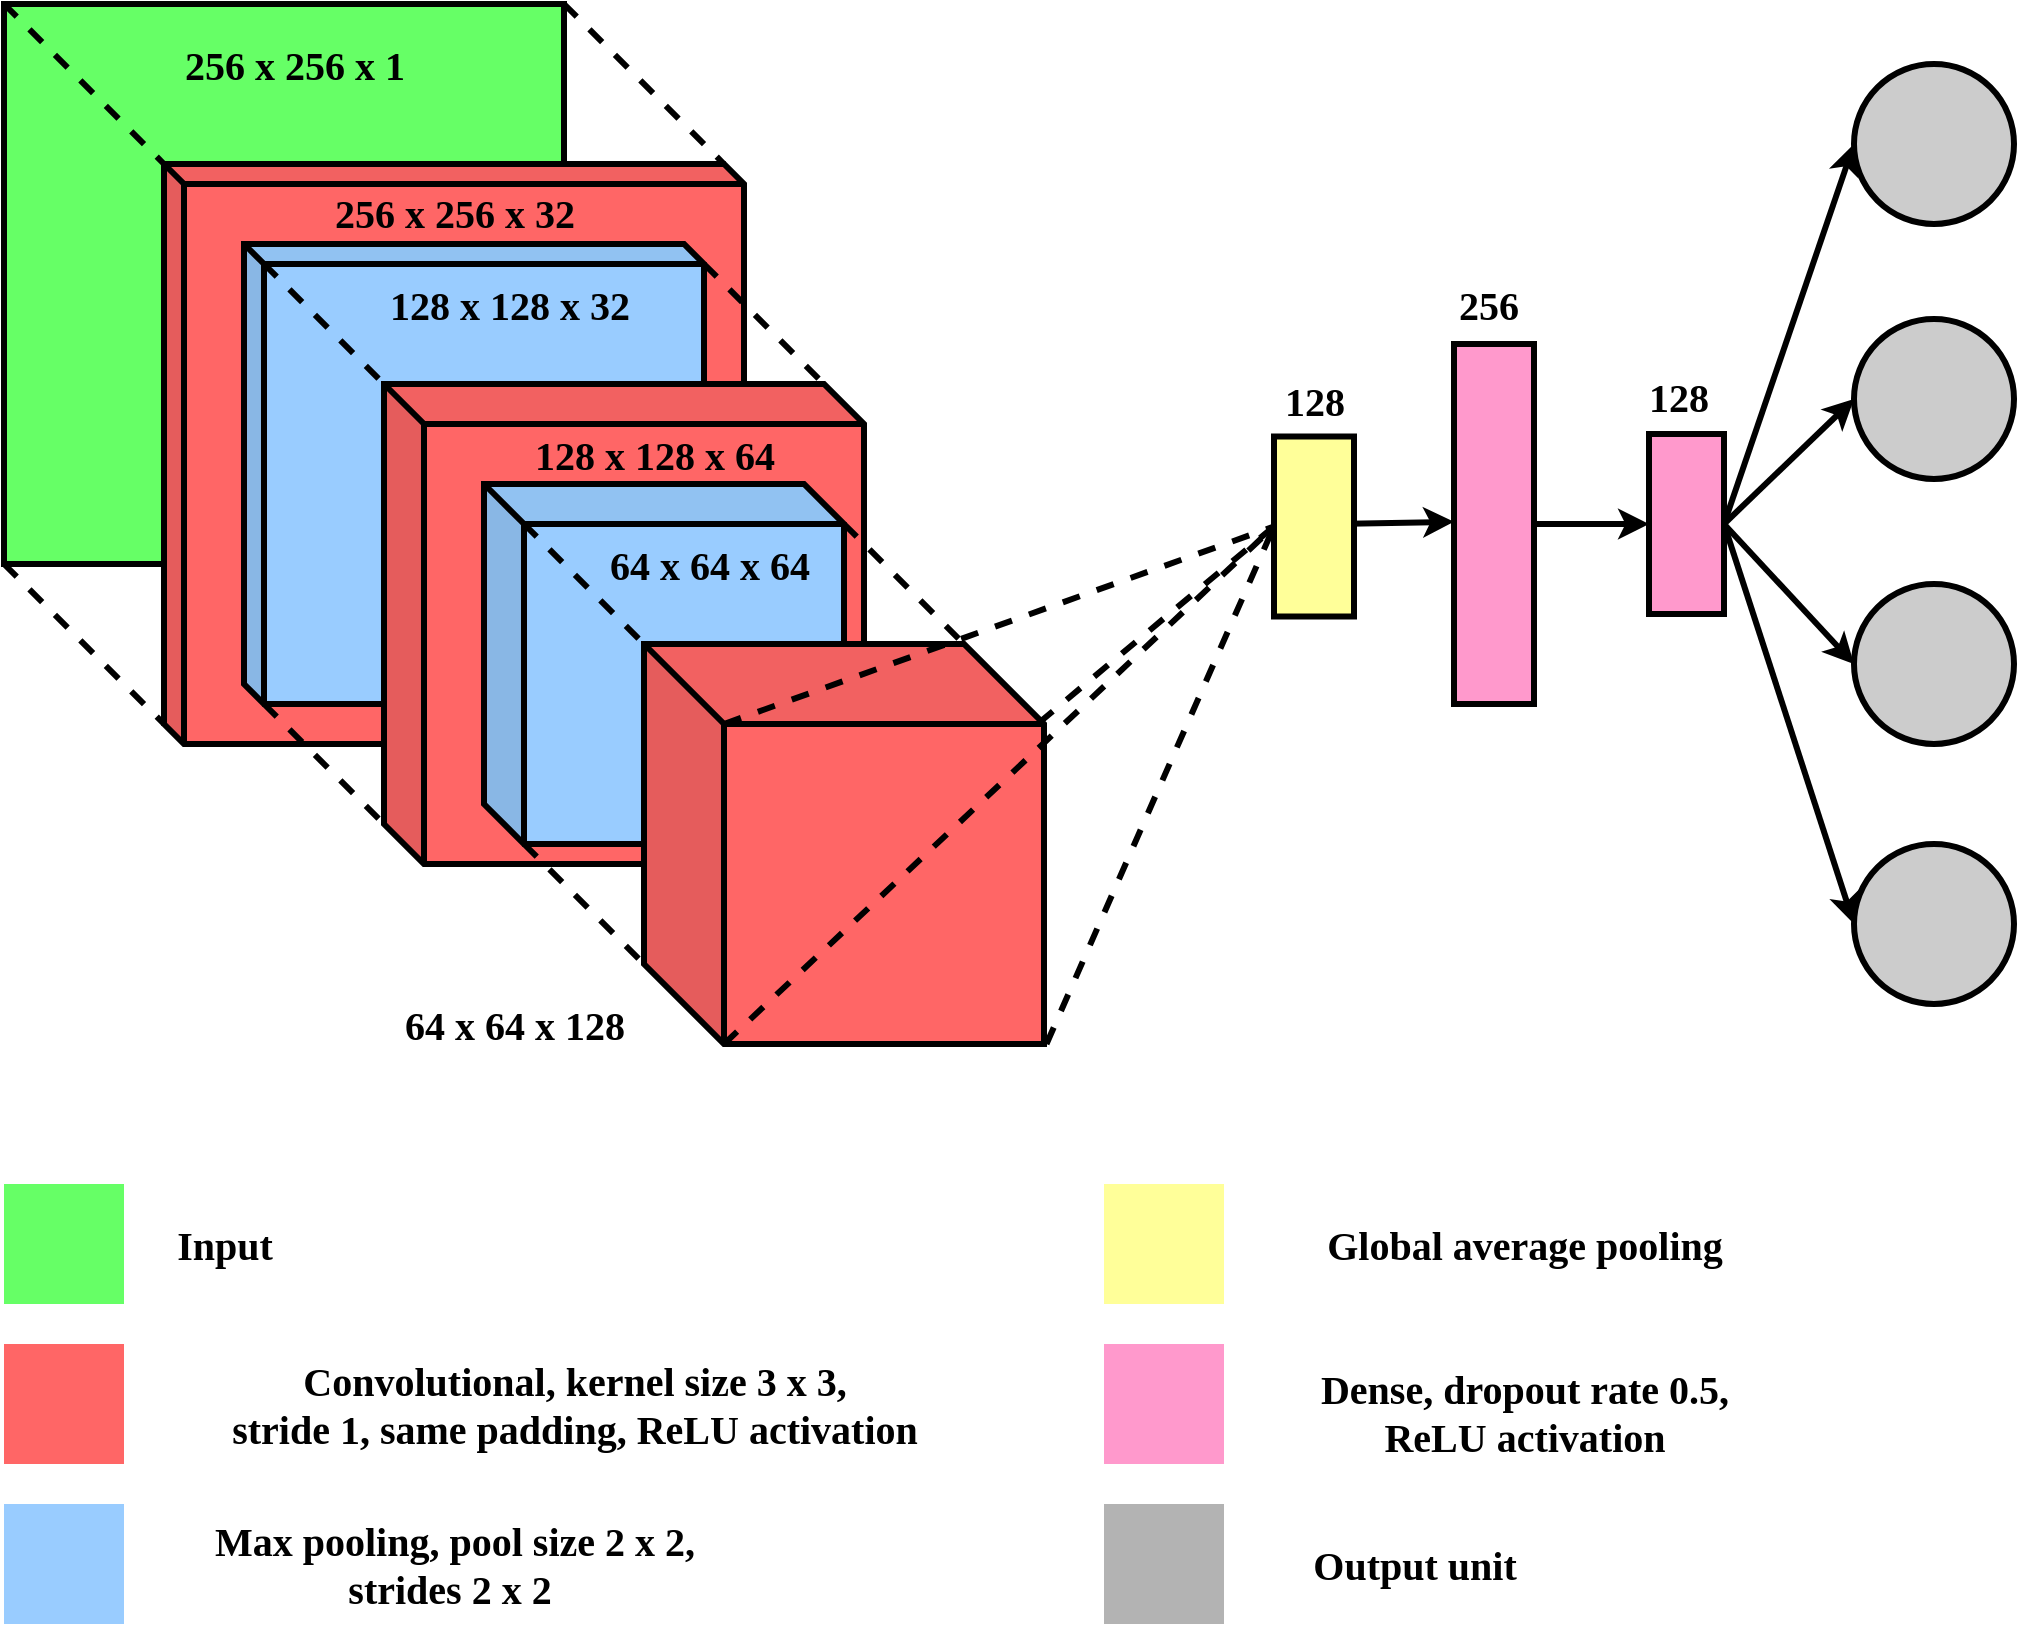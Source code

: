 <mxfile version="13.9.9" type="device"><diagram id="065E0gt1qzLNEhiPImf1" name="Page-1"><mxGraphModel dx="1086" dy="806" grid="1" gridSize="10" guides="1" tooltips="1" connect="1" arrows="1" fold="1" page="1" pageScale="1" pageWidth="20000" pageHeight="20000" math="0" shadow="0"><root><mxCell id="0"/><mxCell id="1" parent="0"/><mxCell id="9Zj3RXnmFZOlg3Rd1LyL-15" value="" style="shape=cube;whiteSpace=wrap;html=1;boundedLbl=1;backgroundOutline=1;darkOpacity=0.05;darkOpacity2=0.1;size=0;fillColor=#66FF66;strokeWidth=3;" parent="1" vertex="1"><mxGeometry x="40" y="40" width="280" height="280" as="geometry"/></mxCell><mxCell id="9Zj3RXnmFZOlg3Rd1LyL-16" value="" style="shape=cube;whiteSpace=wrap;html=1;boundedLbl=1;backgroundOutline=1;darkOpacity=0.05;darkOpacity2=0.1;size=10;fillColor=#FF6666;strokeWidth=3;" parent="1" vertex="1"><mxGeometry x="120" y="120" width="290" height="290" as="geometry"/></mxCell><mxCell id="9Zj3RXnmFZOlg3Rd1LyL-17" value="" style="shape=cube;whiteSpace=wrap;html=1;boundedLbl=1;backgroundOutline=1;darkOpacity=0.05;darkOpacity2=0.1;size=10;fillColor=#99CCFF;strokeWidth=3;" parent="1" vertex="1"><mxGeometry x="160" y="160" width="230" height="230" as="geometry"/></mxCell><mxCell id="9Zj3RXnmFZOlg3Rd1LyL-34" value="" style="shape=cube;whiteSpace=wrap;html=1;boundedLbl=1;backgroundOutline=1;darkOpacity=0.05;darkOpacity2=0.1;size=20;fillColor=#FF6666;strokeWidth=3;" parent="1" vertex="1"><mxGeometry x="230" y="230" width="240" height="240" as="geometry"/></mxCell><mxCell id="9Zj3RXnmFZOlg3Rd1LyL-35" value="" style="shape=cube;whiteSpace=wrap;html=1;boundedLbl=1;backgroundOutline=1;darkOpacity=0.05;darkOpacity2=0.1;size=20;fillColor=#99CCFF;strokeWidth=3;" parent="1" vertex="1"><mxGeometry x="280" y="280" width="180" height="180" as="geometry"/></mxCell><mxCell id="9Zj3RXnmFZOlg3Rd1LyL-36" value="" style="shape=cube;whiteSpace=wrap;html=1;boundedLbl=1;backgroundOutline=1;darkOpacity=0.05;darkOpacity2=0.1;size=40;fillColor=#FF6666;strokeWidth=3;" parent="1" vertex="1"><mxGeometry x="360" y="360" width="200" height="200" as="geometry"/></mxCell><mxCell id="9Zj3RXnmFZOlg3Rd1LyL-55" value="" style="ellipse;whiteSpace=wrap;html=1;aspect=fixed;fillColor=#CCCCCC;strokeWidth=3;" parent="1" vertex="1"><mxGeometry x="965" y="460" width="80" height="80" as="geometry"/></mxCell><mxCell id="9Zj3RXnmFZOlg3Rd1LyL-58" value="" style="endArrow=none;dashed=1;html=1;entryX=0;entryY=0;entryDx=280;entryDy=0;entryPerimeter=0;strokeWidth=3;" parent="1" target="9Zj3RXnmFZOlg3Rd1LyL-16" edge="1"><mxGeometry width="50" height="50" relative="1" as="geometry"><mxPoint x="320" y="40" as="sourcePoint"/><mxPoint x="370" y="-10" as="targetPoint"/></mxGeometry></mxCell><mxCell id="9Zj3RXnmFZOlg3Rd1LyL-59" value="" style="endArrow=none;dashed=1;html=1;entryX=0;entryY=0;entryDx=280;entryDy=0;entryPerimeter=0;strokeWidth=3;" parent="1" edge="1"><mxGeometry width="50" height="50" relative="1" as="geometry"><mxPoint x="40" y="320" as="sourcePoint"/><mxPoint x="120" y="400" as="targetPoint"/></mxGeometry></mxCell><mxCell id="9Zj3RXnmFZOlg3Rd1LyL-60" value="" style="endArrow=none;dashed=1;html=1;strokeWidth=3;" parent="1" edge="1"><mxGeometry width="50" height="50" relative="1" as="geometry"><mxPoint x="170" y="390" as="sourcePoint"/><mxPoint x="230" y="450" as="targetPoint"/></mxGeometry></mxCell><mxCell id="9Zj3RXnmFZOlg3Rd1LyL-61" value="" style="endArrow=none;dashed=1;html=1;strokeWidth=3;" parent="1" edge="1"><mxGeometry width="50" height="50" relative="1" as="geometry"><mxPoint x="390" y="170" as="sourcePoint"/><mxPoint x="450" y="230" as="targetPoint"/></mxGeometry></mxCell><mxCell id="9Zj3RXnmFZOlg3Rd1LyL-62" value="" style="endArrow=none;dashed=1;html=1;strokeWidth=3;" parent="1" edge="1"><mxGeometry width="50" height="50" relative="1" as="geometry"><mxPoint x="170" y="170" as="sourcePoint"/><mxPoint x="230" y="230" as="targetPoint"/></mxGeometry></mxCell><mxCell id="9Zj3RXnmFZOlg3Rd1LyL-63" value="" style="endArrow=none;dashed=1;html=1;strokeWidth=3;" parent="1" edge="1"><mxGeometry width="50" height="50" relative="1" as="geometry"><mxPoint x="300" y="300" as="sourcePoint"/><mxPoint x="360" y="360" as="targetPoint"/></mxGeometry></mxCell><mxCell id="9Zj3RXnmFZOlg3Rd1LyL-64" value="" style="endArrow=none;dashed=1;html=1;strokeWidth=3;" parent="1" edge="1"><mxGeometry width="50" height="50" relative="1" as="geometry"><mxPoint x="300" y="460" as="sourcePoint"/><mxPoint x="360" y="520" as="targetPoint"/></mxGeometry></mxCell><mxCell id="9Zj3RXnmFZOlg3Rd1LyL-65" value="" style="endArrow=none;dashed=1;html=1;strokeWidth=3;" parent="1" edge="1"><mxGeometry width="50" height="50" relative="1" as="geometry"><mxPoint x="460" y="300" as="sourcePoint"/><mxPoint x="520" y="360" as="targetPoint"/></mxGeometry></mxCell><mxCell id="9Zj3RXnmFZOlg3Rd1LyL-66" value="" style="endArrow=none;dashed=1;html=1;entryX=0;entryY=0;entryDx=280;entryDy=0;entryPerimeter=0;strokeWidth=3;" parent="1" edge="1"><mxGeometry width="50" height="50" relative="1" as="geometry"><mxPoint x="40" y="40" as="sourcePoint"/><mxPoint x="120" y="120" as="targetPoint"/></mxGeometry></mxCell><mxCell id="9Zj3RXnmFZOlg3Rd1LyL-89" value="" style="endArrow=classic;html=1;strokeWidth=3;exitX=0.5;exitY=0;exitDx=0;exitDy=0;entryX=0.506;entryY=0;entryDx=0;entryDy=0;entryPerimeter=0;" parent="1" edge="1"><mxGeometry width="50" height="50" relative="1" as="geometry"><mxPoint x="705" y="300" as="sourcePoint"/><mxPoint x="765" y="298.92" as="targetPoint"/></mxGeometry></mxCell><mxCell id="9Zj3RXnmFZOlg3Rd1LyL-90" value="" style="endArrow=classic;html=1;strokeWidth=3;entryX=0.5;entryY=0;entryDx=0;entryDy=0;" parent="1" edge="1"><mxGeometry width="50" height="50" relative="1" as="geometry"><mxPoint x="805" y="300" as="sourcePoint"/><mxPoint x="862.5" y="300" as="targetPoint"/></mxGeometry></mxCell><mxCell id="9Zj3RXnmFZOlg3Rd1LyL-91" value="" style="rounded=0;whiteSpace=wrap;html=1;fillColor=#FFFF99;rotation=90;strokeWidth=3;" parent="1" vertex="1"><mxGeometry x="650" y="281.25" width="90" height="40" as="geometry"/></mxCell><mxCell id="9Zj3RXnmFZOlg3Rd1LyL-92" value="" style="rounded=0;whiteSpace=wrap;html=1;fillColor=#FF99CC;rotation=-90;strokeWidth=3;" parent="1" vertex="1"><mxGeometry x="695" y="280" width="180" height="40" as="geometry"/></mxCell><mxCell id="9Zj3RXnmFZOlg3Rd1LyL-93" value="" style="rounded=0;whiteSpace=wrap;html=1;fillColor=#FF99CC;rotation=-90;strokeWidth=3;" parent="1" vertex="1"><mxGeometry x="836.25" y="281.25" width="90" height="37.5" as="geometry"/></mxCell><mxCell id="9Zj3RXnmFZOlg3Rd1LyL-94" value="" style="ellipse;whiteSpace=wrap;html=1;aspect=fixed;fillColor=#CCCCCC;strokeWidth=3;" parent="1" vertex="1"><mxGeometry x="965" y="197.5" width="80" height="80" as="geometry"/></mxCell><mxCell id="9Zj3RXnmFZOlg3Rd1LyL-95" value="" style="ellipse;whiteSpace=wrap;html=1;aspect=fixed;fillColor=#CCCCCC;strokeWidth=3;" parent="1" vertex="1"><mxGeometry x="965" y="70" width="80" height="80" as="geometry"/></mxCell><mxCell id="9Zj3RXnmFZOlg3Rd1LyL-96" value="" style="ellipse;whiteSpace=wrap;html=1;aspect=fixed;fillColor=#CCCCCC;strokeWidth=3;" parent="1" vertex="1"><mxGeometry x="965" y="330" width="80" height="80" as="geometry"/></mxCell><mxCell id="9Zj3RXnmFZOlg3Rd1LyL-109" value="" style="endArrow=classic;html=1;strokeWidth=3;exitX=0.5;exitY=1;exitDx=0;exitDy=0;entryX=0;entryY=0.5;entryDx=0;entryDy=0;" parent="1" source="9Zj3RXnmFZOlg3Rd1LyL-93" target="9Zj3RXnmFZOlg3Rd1LyL-94" edge="1"><mxGeometry width="50" height="50" relative="1" as="geometry"><mxPoint x="905" y="300" as="sourcePoint"/><mxPoint x="955" y="250" as="targetPoint"/></mxGeometry></mxCell><mxCell id="9Zj3RXnmFZOlg3Rd1LyL-110" value="" style="endArrow=classic;html=1;strokeWidth=3;exitX=0.5;exitY=1;exitDx=0;exitDy=0;entryX=0;entryY=0.5;entryDx=0;entryDy=0;" parent="1" source="9Zj3RXnmFZOlg3Rd1LyL-93" target="9Zj3RXnmFZOlg3Rd1LyL-96" edge="1"><mxGeometry width="50" height="50" relative="1" as="geometry"><mxPoint x="900" y="342.5" as="sourcePoint"/><mxPoint x="965" y="280" as="targetPoint"/></mxGeometry></mxCell><mxCell id="9Zj3RXnmFZOlg3Rd1LyL-111" value="" style="endArrow=classic;html=1;strokeWidth=3;exitX=0.5;exitY=1;exitDx=0;exitDy=0;entryX=0;entryY=0.5;entryDx=0;entryDy=0;" parent="1" source="9Zj3RXnmFZOlg3Rd1LyL-93" target="9Zj3RXnmFZOlg3Rd1LyL-95" edge="1"><mxGeometry width="50" height="50" relative="1" as="geometry"><mxPoint x="900" y="232.5" as="sourcePoint"/><mxPoint x="965" y="170" as="targetPoint"/></mxGeometry></mxCell><mxCell id="9Zj3RXnmFZOlg3Rd1LyL-112" value="" style="endArrow=classic;html=1;strokeWidth=3;exitX=0.5;exitY=1;exitDx=0;exitDy=0;entryX=0;entryY=0.5;entryDx=0;entryDy=0;" parent="1" source="9Zj3RXnmFZOlg3Rd1LyL-93" target="9Zj3RXnmFZOlg3Rd1LyL-55" edge="1"><mxGeometry width="50" height="50" relative="1" as="geometry"><mxPoint x="930" y="330" as="sourcePoint"/><mxPoint x="955" y="460" as="targetPoint"/></mxGeometry></mxCell><mxCell id="9Zj3RXnmFZOlg3Rd1LyL-113" value="&lt;font style=&quot;font-size: 20px&quot; face=&quot;Tahoma&quot;&gt;&lt;b&gt;256 x 256 x 1&lt;/b&gt;&lt;/font&gt;" style="text;html=1;align=center;verticalAlign=middle;resizable=0;points=[];autosize=1;" parent="1" vertex="1"><mxGeometry x="110" y="60" width="150" height="20" as="geometry"/></mxCell><mxCell id="9Zj3RXnmFZOlg3Rd1LyL-131" value="&lt;font face=&quot;Tahoma&quot;&gt;&lt;span style=&quot;font-size: 20px&quot;&gt;&lt;b&gt;256 x 256 x 32&lt;/b&gt;&lt;/span&gt;&lt;/font&gt;" style="text;html=1;align=center;verticalAlign=middle;resizable=0;points=[];autosize=1;" parent="1" vertex="1"><mxGeometry x="180" y="134" width="170" height="20" as="geometry"/></mxCell><mxCell id="9Zj3RXnmFZOlg3Rd1LyL-132" value="&lt;font face=&quot;Tahoma&quot;&gt;&lt;span style=&quot;font-size: 20px&quot;&gt;&lt;b&gt;128 x 128 x 32&amp;nbsp;&lt;/b&gt;&lt;/span&gt;&lt;/font&gt;" style="text;html=1;align=center;verticalAlign=middle;resizable=0;points=[];autosize=1;" parent="1" vertex="1"><mxGeometry x="210" y="180" width="170" height="20" as="geometry"/></mxCell><mxCell id="9Zj3RXnmFZOlg3Rd1LyL-133" value="&lt;font face=&quot;Tahoma&quot;&gt;&lt;span style=&quot;font-size: 20px&quot;&gt;&lt;b&gt;128 x 128 x 64&lt;/b&gt;&lt;/span&gt;&lt;/font&gt;" style="text;html=1;align=center;verticalAlign=middle;resizable=0;points=[];autosize=1;" parent="1" vertex="1"><mxGeometry x="280" y="255" width="170" height="20" as="geometry"/></mxCell><mxCell id="9Zj3RXnmFZOlg3Rd1LyL-134" value="&lt;font face=&quot;Tahoma&quot;&gt;&lt;span style=&quot;font-size: 20px&quot;&gt;&lt;b&gt;64 x 64 x 64&amp;nbsp;&lt;/b&gt;&lt;/span&gt;&lt;/font&gt;" style="text;html=1;align=center;verticalAlign=middle;resizable=0;points=[];autosize=1;" parent="1" vertex="1"><mxGeometry x="320" y="310" width="150" height="20" as="geometry"/></mxCell><mxCell id="9Zj3RXnmFZOlg3Rd1LyL-135" value="&lt;font face=&quot;Tahoma&quot;&gt;&lt;span style=&quot;font-size: 20px&quot;&gt;&lt;b&gt;64 x 64 x 128&lt;/b&gt;&lt;/span&gt;&lt;/font&gt;" style="text;html=1;align=center;verticalAlign=middle;resizable=0;points=[];autosize=1;" parent="1" vertex="1"><mxGeometry x="220" y="540" width="150" height="20" as="geometry"/></mxCell><mxCell id="9Zj3RXnmFZOlg3Rd1LyL-142" value="&lt;font face=&quot;Tahoma&quot;&gt;&lt;span style=&quot;font-size: 20px&quot;&gt;&lt;b&gt;128&lt;/b&gt;&lt;/span&gt;&lt;/font&gt;" style="text;html=1;align=center;verticalAlign=middle;resizable=0;points=[];autosize=1;" parent="1" vertex="1"><mxGeometry x="670" y="227.5" width="50" height="20" as="geometry"/></mxCell><mxCell id="9Zj3RXnmFZOlg3Rd1LyL-143" value="&lt;font face=&quot;Tahoma&quot;&gt;&lt;span style=&quot;font-size: 20px&quot;&gt;&lt;b&gt;256&lt;/b&gt;&lt;/span&gt;&lt;/font&gt;" style="text;html=1;align=center;verticalAlign=middle;resizable=0;points=[];autosize=1;" parent="1" vertex="1"><mxGeometry x="757" y="180" width="50" height="20" as="geometry"/></mxCell><mxCell id="9Zj3RXnmFZOlg3Rd1LyL-144" value="&lt;font face=&quot;Tahoma&quot;&gt;&lt;span style=&quot;font-size: 20px&quot;&gt;&lt;b&gt;128&lt;/b&gt;&lt;/span&gt;&lt;/font&gt;" style="text;html=1;align=center;verticalAlign=middle;resizable=0;points=[];autosize=1;" parent="1" vertex="1"><mxGeometry x="852" y="226" width="50" height="20" as="geometry"/></mxCell><mxCell id="9Zj3RXnmFZOlg3Rd1LyL-145" value="" style="rounded=0;whiteSpace=wrap;html=1;strokeWidth=3;fillColor=#FF6666;strokeColor=none;" parent="1" vertex="1"><mxGeometry x="40" y="710" width="60" height="60" as="geometry"/></mxCell><mxCell id="9Zj3RXnmFZOlg3Rd1LyL-146" value="" style="rounded=0;whiteSpace=wrap;html=1;strokeWidth=3;fillColor=#66FF66;strokeColor=none;" parent="1" vertex="1"><mxGeometry x="40" y="630" width="60" height="60" as="geometry"/></mxCell><mxCell id="9Zj3RXnmFZOlg3Rd1LyL-147" value="" style="rounded=0;whiteSpace=wrap;html=1;strokeWidth=3;fillColor=#B3B3B3;strokeColor=none;" parent="1" vertex="1"><mxGeometry x="590" y="790" width="60" height="60" as="geometry"/></mxCell><mxCell id="9Zj3RXnmFZOlg3Rd1LyL-148" value="" style="rounded=0;whiteSpace=wrap;html=1;strokeWidth=3;fillColor=#99CCFF;strokeColor=none;" parent="1" vertex="1"><mxGeometry x="40" y="790" width="60" height="60" as="geometry"/></mxCell><mxCell id="9Zj3RXnmFZOlg3Rd1LyL-149" value="" style="rounded=0;whiteSpace=wrap;html=1;strokeWidth=3;fillColor=#FFFF99;strokeColor=none;" parent="1" vertex="1"><mxGeometry x="590" y="630" width="60" height="60" as="geometry"/></mxCell><mxCell id="9Zj3RXnmFZOlg3Rd1LyL-150" value="" style="rounded=0;whiteSpace=wrap;html=1;strokeWidth=3;fillColor=#FF99CC;strokeColor=none;" parent="1" vertex="1"><mxGeometry x="590" y="710" width="60" height="60" as="geometry"/></mxCell><mxCell id="9Zj3RXnmFZOlg3Rd1LyL-152" value="&lt;font face=&quot;Tahoma&quot;&gt;&lt;span style=&quot;font-size: 20px&quot;&gt;&lt;b&gt;Input&lt;/b&gt;&lt;/span&gt;&lt;/font&gt;" style="text;html=1;align=center;verticalAlign=middle;resizable=0;points=[];autosize=1;" parent="1" vertex="1"><mxGeometry x="115" y="650" width="70" height="20" as="geometry"/></mxCell><mxCell id="9Zj3RXnmFZOlg3Rd1LyL-153" value="&lt;font face=&quot;Tahoma&quot;&gt;&lt;span style=&quot;font-size: 20px&quot;&gt;&lt;b&gt;Convolutional, kernel size 3 x 3,&lt;br&gt;stride 1, same padding, ReLU activation&lt;br&gt;&lt;/b&gt;&lt;/span&gt;&lt;/font&gt;" style="text;html=1;align=center;verticalAlign=middle;resizable=0;points=[];autosize=1;" parent="1" vertex="1"><mxGeometry x="120" y="720" width="410" height="40" as="geometry"/></mxCell><mxCell id="9Zj3RXnmFZOlg3Rd1LyL-154" value="&lt;font face=&quot;Tahoma&quot;&gt;&lt;span style=&quot;font-size: 20px&quot;&gt;&lt;b&gt;Max pooling, pool size 2 x 2,&lt;br&gt;strides 2 x 2&amp;nbsp;&lt;/b&gt;&lt;/span&gt;&lt;/font&gt;" style="text;html=1;align=center;verticalAlign=middle;resizable=0;points=[];autosize=1;" parent="1" vertex="1"><mxGeometry x="115" y="800" width="300" height="40" as="geometry"/></mxCell><mxCell id="9Zj3RXnmFZOlg3Rd1LyL-155" value="&lt;font face=&quot;Tahoma&quot;&gt;&lt;span style=&quot;font-size: 20px&quot;&gt;&lt;b&gt;Output unit&lt;/b&gt;&lt;/span&gt;&lt;/font&gt;" style="text;html=1;align=center;verticalAlign=middle;resizable=0;points=[];autosize=1;" parent="1" vertex="1"><mxGeometry x="680" y="810" width="130" height="20" as="geometry"/></mxCell><mxCell id="9Zj3RXnmFZOlg3Rd1LyL-156" value="&lt;font face=&quot;Tahoma&quot;&gt;&lt;span style=&quot;font-size: 20px&quot;&gt;&lt;b&gt;Dense, dropout rate 0.5,&lt;br&gt;ReLU activation&lt;br&gt;&lt;/b&gt;&lt;/span&gt;&lt;/font&gt;" style="text;html=1;align=center;verticalAlign=middle;resizable=0;points=[];autosize=1;" parent="1" vertex="1"><mxGeometry x="670" y="724" width="260" height="40" as="geometry"/></mxCell><mxCell id="9Zj3RXnmFZOlg3Rd1LyL-157" value="&lt;font face=&quot;Tahoma&quot;&gt;&lt;span style=&quot;font-size: 20px&quot;&gt;&lt;b&gt;Global average pooling&lt;/b&gt;&lt;/span&gt;&lt;/font&gt;" style="text;html=1;align=center;verticalAlign=middle;resizable=0;points=[];autosize=1;" parent="1" vertex="1"><mxGeometry x="675" y="650" width="250" height="20" as="geometry"/></mxCell><mxCell id="zzutNa6gsz_sFbM3I4LA-1" value="" style="endArrow=none;dashed=1;html=1;strokeWidth=3;entryX=0.5;entryY=1;entryDx=0;entryDy=0;" parent="1" target="9Zj3RXnmFZOlg3Rd1LyL-91" edge="1"><mxGeometry width="50" height="50" relative="1" as="geometry"><mxPoint x="400" y="400" as="sourcePoint"/><mxPoint x="450" y="350" as="targetPoint"/></mxGeometry></mxCell><mxCell id="zzutNa6gsz_sFbM3I4LA-2" value="" style="endArrow=none;dashed=1;html=1;strokeWidth=3;entryX=0.5;entryY=1;entryDx=0;entryDy=0;" parent="1" target="9Zj3RXnmFZOlg3Rd1LyL-91" edge="1"><mxGeometry width="50" height="50" relative="1" as="geometry"><mxPoint x="557.5" y="399.38" as="sourcePoint"/><mxPoint x="832.5" y="300.63" as="targetPoint"/></mxGeometry></mxCell><mxCell id="zzutNa6gsz_sFbM3I4LA-3" value="" style="endArrow=none;dashed=1;html=1;strokeWidth=3;entryX=0.5;entryY=1;entryDx=0;entryDy=0;" parent="1" target="9Zj3RXnmFZOlg3Rd1LyL-91" edge="1"><mxGeometry width="50" height="50" relative="1" as="geometry"><mxPoint x="400" y="560" as="sourcePoint"/><mxPoint x="675" y="461.25" as="targetPoint"/></mxGeometry></mxCell><mxCell id="zzutNa6gsz_sFbM3I4LA-4" value="" style="endArrow=none;dashed=1;html=1;strokeWidth=3;entryX=0.5;entryY=1;entryDx=0;entryDy=0;" parent="1" target="9Zj3RXnmFZOlg3Rd1LyL-91" edge="1"><mxGeometry width="50" height="50" relative="1" as="geometry"><mxPoint x="561.25" y="560" as="sourcePoint"/><mxPoint x="836.25" y="461.25" as="targetPoint"/></mxGeometry></mxCell></root></mxGraphModel></diagram></mxfile>